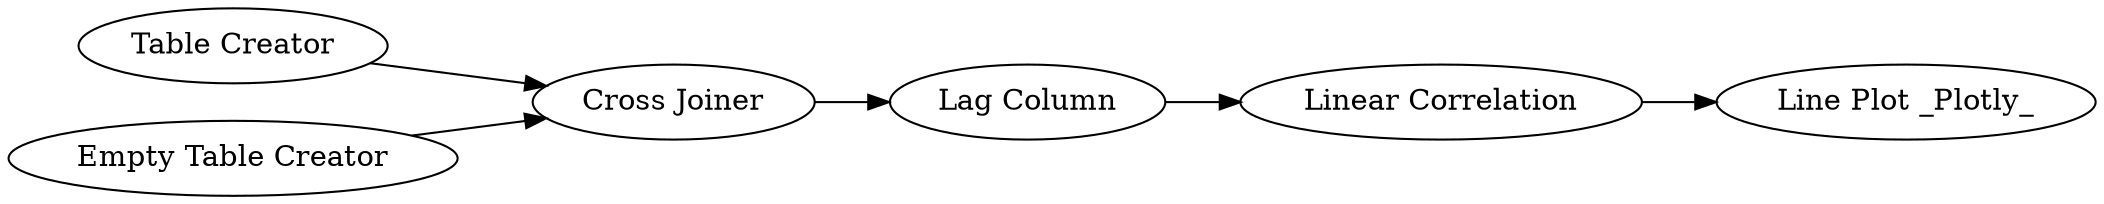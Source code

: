 digraph {
	12 -> 14
	15 -> 16
	14 -> 15
	11 -> 12
	10 -> 12
	16 [label="Line Plot _Plotly_"]
	11 [label="Table Creator"]
	10 [label="Empty Table Creator"]
	15 [label="Linear Correlation"]
	14 [label="Lag Column"]
	12 [label="Cross Joiner"]
	rankdir=LR
}
